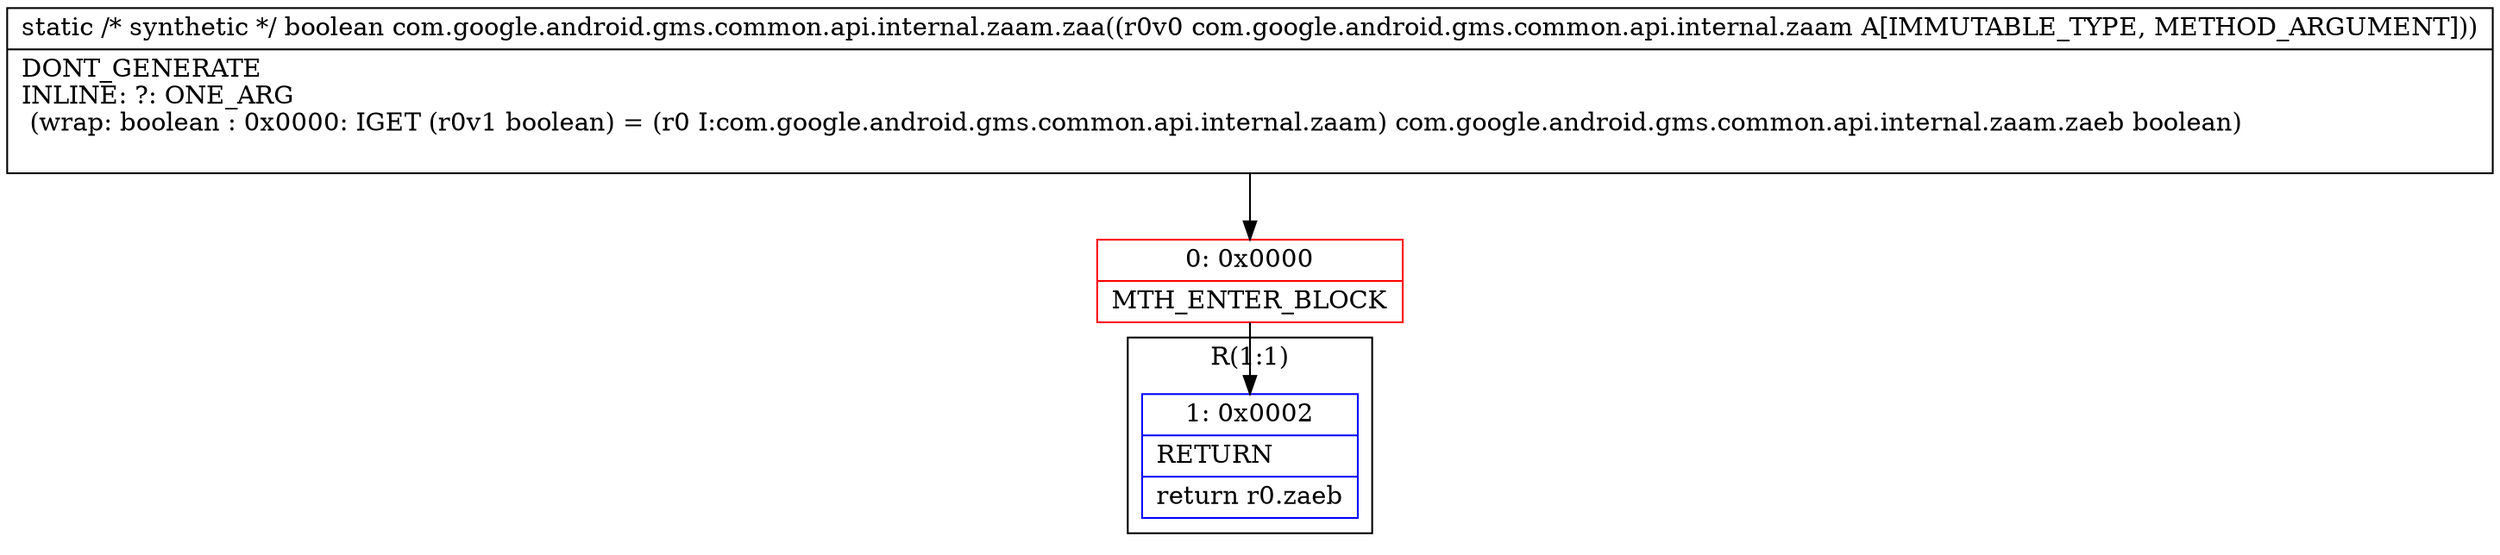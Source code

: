 digraph "CFG forcom.google.android.gms.common.api.internal.zaam.zaa(Lcom\/google\/android\/gms\/common\/api\/internal\/zaam;)Z" {
subgraph cluster_Region_1397788420 {
label = "R(1:1)";
node [shape=record,color=blue];
Node_1 [shape=record,label="{1\:\ 0x0002|RETURN\l|return r0.zaeb\l}"];
}
Node_0 [shape=record,color=red,label="{0\:\ 0x0000|MTH_ENTER_BLOCK\l}"];
MethodNode[shape=record,label="{static \/* synthetic *\/ boolean com.google.android.gms.common.api.internal.zaam.zaa((r0v0 com.google.android.gms.common.api.internal.zaam A[IMMUTABLE_TYPE, METHOD_ARGUMENT]))  | DONT_GENERATE\lINLINE: ?: ONE_ARG  \l  (wrap: boolean : 0x0000: IGET  (r0v1 boolean) = (r0 I:com.google.android.gms.common.api.internal.zaam) com.google.android.gms.common.api.internal.zaam.zaeb boolean)\l\l}"];
MethodNode -> Node_0;
Node_0 -> Node_1;
}

